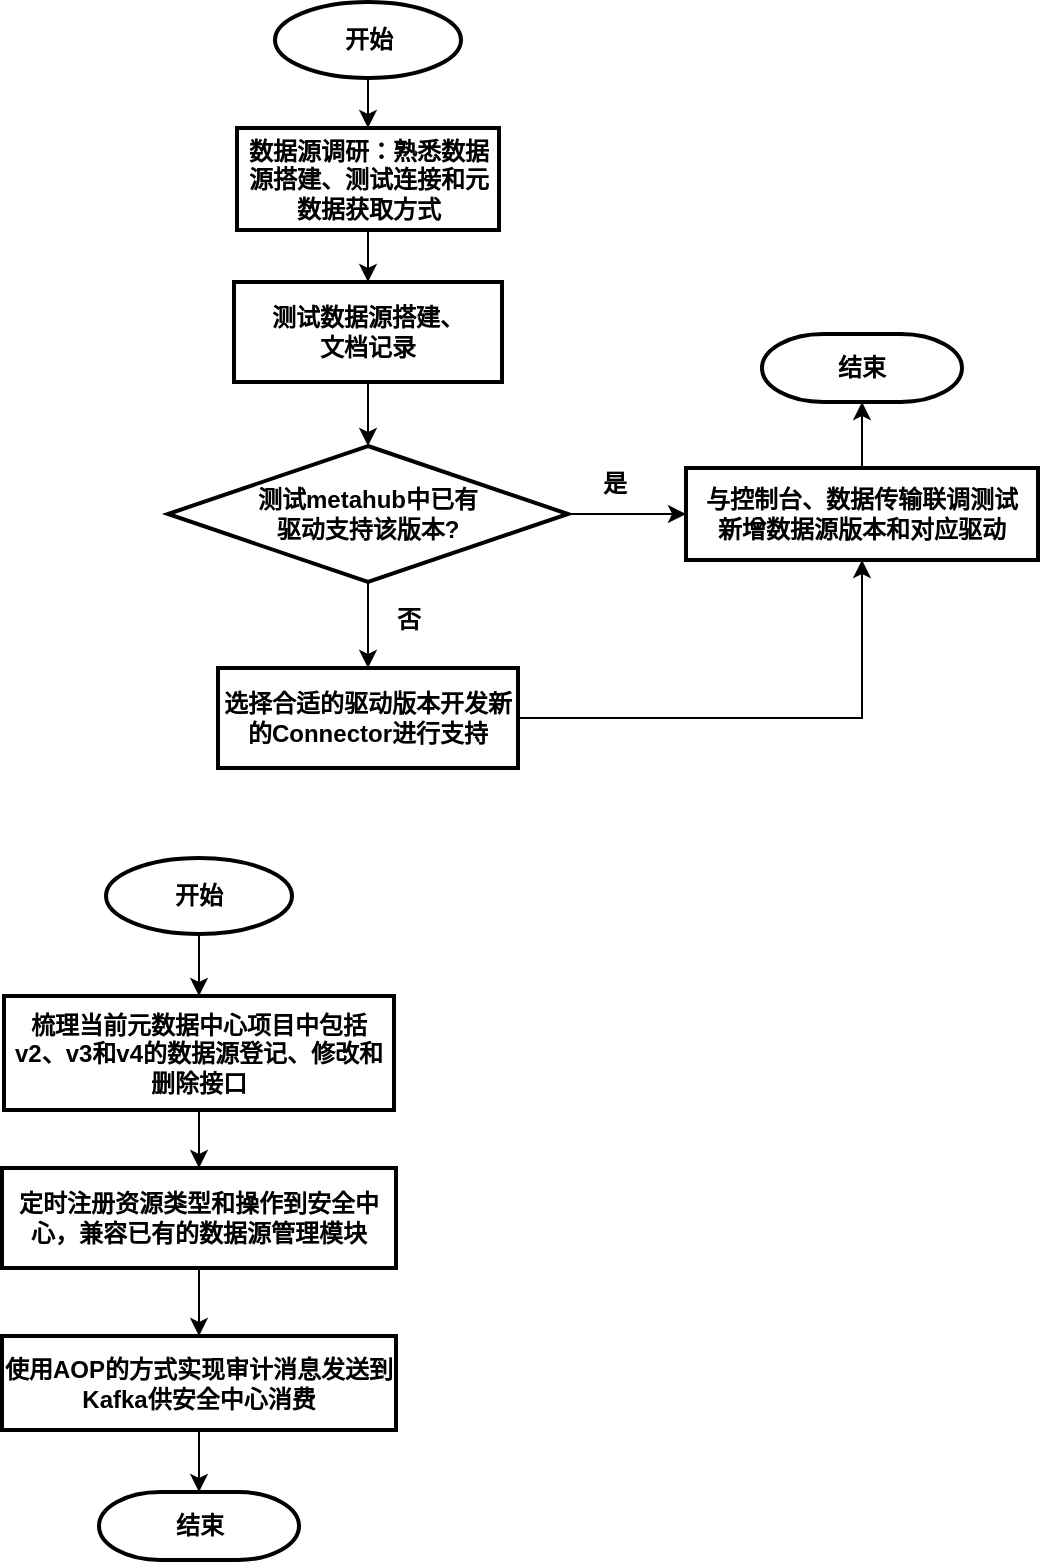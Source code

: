 <mxfile version="20.6.0" type="github">
  <diagram id="SEg9n3wG__ElUB7BrxDW" name="第 1 页">
    <mxGraphModel dx="782" dy="436" grid="0" gridSize="10" guides="1" tooltips="1" connect="1" arrows="1" fold="1" page="1" pageScale="1" pageWidth="827" pageHeight="1169" math="0" shadow="0">
      <root>
        <mxCell id="0" />
        <mxCell id="1" parent="0" />
        <mxCell id="45IXkjVk5gc_Z_pYW6Ua-3" value="" style="edgeStyle=orthogonalEdgeStyle;rounded=0;orthogonalLoop=1;jettySize=auto;html=1;" edge="1" parent="1" source="45IXkjVk5gc_Z_pYW6Ua-1" target="45IXkjVk5gc_Z_pYW6Ua-2">
          <mxGeometry relative="1" as="geometry" />
        </mxCell>
        <mxCell id="45IXkjVk5gc_Z_pYW6Ua-1" value="开始" style="strokeWidth=2;html=1;shape=mxgraph.flowchart.start_1;whiteSpace=wrap;fontStyle=1" vertex="1" parent="1">
          <mxGeometry x="355.5" y="221" width="93" height="38" as="geometry" />
        </mxCell>
        <mxCell id="45IXkjVk5gc_Z_pYW6Ua-5" value="" style="edgeStyle=orthogonalEdgeStyle;rounded=0;orthogonalLoop=1;jettySize=auto;html=1;" edge="1" parent="1" source="45IXkjVk5gc_Z_pYW6Ua-2" target="45IXkjVk5gc_Z_pYW6Ua-4">
          <mxGeometry relative="1" as="geometry" />
        </mxCell>
        <mxCell id="45IXkjVk5gc_Z_pYW6Ua-2" value="数据源调研：熟悉数据源搭建、测试连接和元数据获取方式" style="whiteSpace=wrap;html=1;strokeWidth=2;fontStyle=1" vertex="1" parent="1">
          <mxGeometry x="336.5" y="284" width="131" height="51" as="geometry" />
        </mxCell>
        <mxCell id="45IXkjVk5gc_Z_pYW6Ua-7" value="" style="edgeStyle=orthogonalEdgeStyle;rounded=0;orthogonalLoop=1;jettySize=auto;html=1;" edge="1" parent="1" source="45IXkjVk5gc_Z_pYW6Ua-4" target="45IXkjVk5gc_Z_pYW6Ua-6">
          <mxGeometry relative="1" as="geometry" />
        </mxCell>
        <mxCell id="45IXkjVk5gc_Z_pYW6Ua-4" value="测试数据源搭建、&lt;br&gt;文档记录" style="whiteSpace=wrap;html=1;strokeWidth=2;fontStyle=1" vertex="1" parent="1">
          <mxGeometry x="335" y="361" width="134" height="50" as="geometry" />
        </mxCell>
        <mxCell id="45IXkjVk5gc_Z_pYW6Ua-12" value="" style="edgeStyle=orthogonalEdgeStyle;rounded=0;orthogonalLoop=1;jettySize=auto;html=1;" edge="1" parent="1" source="45IXkjVk5gc_Z_pYW6Ua-6" target="45IXkjVk5gc_Z_pYW6Ua-11">
          <mxGeometry relative="1" as="geometry" />
        </mxCell>
        <mxCell id="45IXkjVk5gc_Z_pYW6Ua-17" value="" style="edgeStyle=orthogonalEdgeStyle;rounded=0;orthogonalLoop=1;jettySize=auto;html=1;" edge="1" parent="1" source="45IXkjVk5gc_Z_pYW6Ua-6" target="45IXkjVk5gc_Z_pYW6Ua-16">
          <mxGeometry relative="1" as="geometry" />
        </mxCell>
        <mxCell id="45IXkjVk5gc_Z_pYW6Ua-6" value="测试metahub中已有&lt;br&gt;驱动支持该版本?" style="rhombus;whiteSpace=wrap;html=1;strokeWidth=2;fontStyle=1;" vertex="1" parent="1">
          <mxGeometry x="302" y="443" width="200" height="68" as="geometry" />
        </mxCell>
        <mxCell id="45IXkjVk5gc_Z_pYW6Ua-10" value="是" style="text;html=1;align=center;verticalAlign=middle;resizable=0;points=[];autosize=1;strokeColor=none;fillColor=none;fontStyle=1" vertex="1" parent="1">
          <mxGeometry x="510" y="449" width="30" height="26" as="geometry" />
        </mxCell>
        <mxCell id="45IXkjVk5gc_Z_pYW6Ua-15" value="" style="edgeStyle=orthogonalEdgeStyle;rounded=0;orthogonalLoop=1;jettySize=auto;html=1;" edge="1" parent="1" source="45IXkjVk5gc_Z_pYW6Ua-11" target="45IXkjVk5gc_Z_pYW6Ua-14">
          <mxGeometry relative="1" as="geometry" />
        </mxCell>
        <mxCell id="45IXkjVk5gc_Z_pYW6Ua-11" value="与控制台、数据传输联调测试&lt;br&gt;新增数据源版本和对应驱动" style="whiteSpace=wrap;html=1;strokeWidth=2;fontStyle=1" vertex="1" parent="1">
          <mxGeometry x="561" y="454" width="176" height="46" as="geometry" />
        </mxCell>
        <mxCell id="45IXkjVk5gc_Z_pYW6Ua-14" value="结束" style="strokeWidth=2;html=1;shape=mxgraph.flowchart.terminator;whiteSpace=wrap;fontStyle=1" vertex="1" parent="1">
          <mxGeometry x="599" y="387" width="100" height="34" as="geometry" />
        </mxCell>
        <mxCell id="45IXkjVk5gc_Z_pYW6Ua-18" style="edgeStyle=orthogonalEdgeStyle;rounded=0;orthogonalLoop=1;jettySize=auto;html=1;exitX=1;exitY=0.5;exitDx=0;exitDy=0;entryX=0.5;entryY=1;entryDx=0;entryDy=0;" edge="1" parent="1" source="45IXkjVk5gc_Z_pYW6Ua-16" target="45IXkjVk5gc_Z_pYW6Ua-11">
          <mxGeometry relative="1" as="geometry" />
        </mxCell>
        <mxCell id="45IXkjVk5gc_Z_pYW6Ua-16" value="选择合适的驱动版本开发新的Connector进行支持" style="whiteSpace=wrap;html=1;strokeWidth=2;fontStyle=1;" vertex="1" parent="1">
          <mxGeometry x="327" y="554" width="150" height="50" as="geometry" />
        </mxCell>
        <mxCell id="45IXkjVk5gc_Z_pYW6Ua-19" value="否" style="text;html=1;align=center;verticalAlign=middle;resizable=0;points=[];autosize=1;strokeColor=none;fillColor=none;fontStyle=1" vertex="1" parent="1">
          <mxGeometry x="407" y="517" width="30" height="26" as="geometry" />
        </mxCell>
        <mxCell id="45IXkjVk5gc_Z_pYW6Ua-20" value="" style="edgeStyle=orthogonalEdgeStyle;rounded=0;orthogonalLoop=1;jettySize=auto;html=1;" edge="1" parent="1" source="45IXkjVk5gc_Z_pYW6Ua-21" target="45IXkjVk5gc_Z_pYW6Ua-23">
          <mxGeometry relative="1" as="geometry" />
        </mxCell>
        <mxCell id="45IXkjVk5gc_Z_pYW6Ua-21" value="开始" style="strokeWidth=2;html=1;shape=mxgraph.flowchart.start_1;whiteSpace=wrap;fontStyle=1" vertex="1" parent="1">
          <mxGeometry x="271" y="649" width="93" height="38" as="geometry" />
        </mxCell>
        <mxCell id="45IXkjVk5gc_Z_pYW6Ua-22" value="" style="edgeStyle=orthogonalEdgeStyle;rounded=0;orthogonalLoop=1;jettySize=auto;html=1;" edge="1" parent="1" source="45IXkjVk5gc_Z_pYW6Ua-23" target="45IXkjVk5gc_Z_pYW6Ua-25">
          <mxGeometry relative="1" as="geometry" />
        </mxCell>
        <mxCell id="45IXkjVk5gc_Z_pYW6Ua-23" value="梳理当前元数据中心项目中包括v2、v3和v4的数据源登记、修改和删除接口" style="whiteSpace=wrap;html=1;strokeWidth=2;fontStyle=1" vertex="1" parent="1">
          <mxGeometry x="220" y="718" width="195" height="57" as="geometry" />
        </mxCell>
        <mxCell id="45IXkjVk5gc_Z_pYW6Ua-38" value="" style="edgeStyle=orthogonalEdgeStyle;rounded=0;orthogonalLoop=1;jettySize=auto;html=1;" edge="1" parent="1" source="45IXkjVk5gc_Z_pYW6Ua-25" target="45IXkjVk5gc_Z_pYW6Ua-36">
          <mxGeometry relative="1" as="geometry" />
        </mxCell>
        <mxCell id="45IXkjVk5gc_Z_pYW6Ua-25" value="定时注册资源类型和操作到安全中心，兼容已有的数据源管理模块" style="whiteSpace=wrap;html=1;strokeWidth=2;fontStyle=1" vertex="1" parent="1">
          <mxGeometry x="219" y="804" width="197" height="50" as="geometry" />
        </mxCell>
        <mxCell id="45IXkjVk5gc_Z_pYW6Ua-32" value="结束" style="strokeWidth=2;html=1;shape=mxgraph.flowchart.terminator;whiteSpace=wrap;fontStyle=1" vertex="1" parent="1">
          <mxGeometry x="267.5" y="966" width="100" height="34" as="geometry" />
        </mxCell>
        <mxCell id="45IXkjVk5gc_Z_pYW6Ua-39" value="" style="edgeStyle=orthogonalEdgeStyle;rounded=0;orthogonalLoop=1;jettySize=auto;html=1;" edge="1" parent="1" source="45IXkjVk5gc_Z_pYW6Ua-36" target="45IXkjVk5gc_Z_pYW6Ua-32">
          <mxGeometry relative="1" as="geometry" />
        </mxCell>
        <mxCell id="45IXkjVk5gc_Z_pYW6Ua-36" value="使用AOP的方式实现审计消息发送到Kafka供安全中心消费" style="whiteSpace=wrap;html=1;strokeWidth=2;fontStyle=1" vertex="1" parent="1">
          <mxGeometry x="219" y="888" width="197" height="47" as="geometry" />
        </mxCell>
      </root>
    </mxGraphModel>
  </diagram>
</mxfile>
